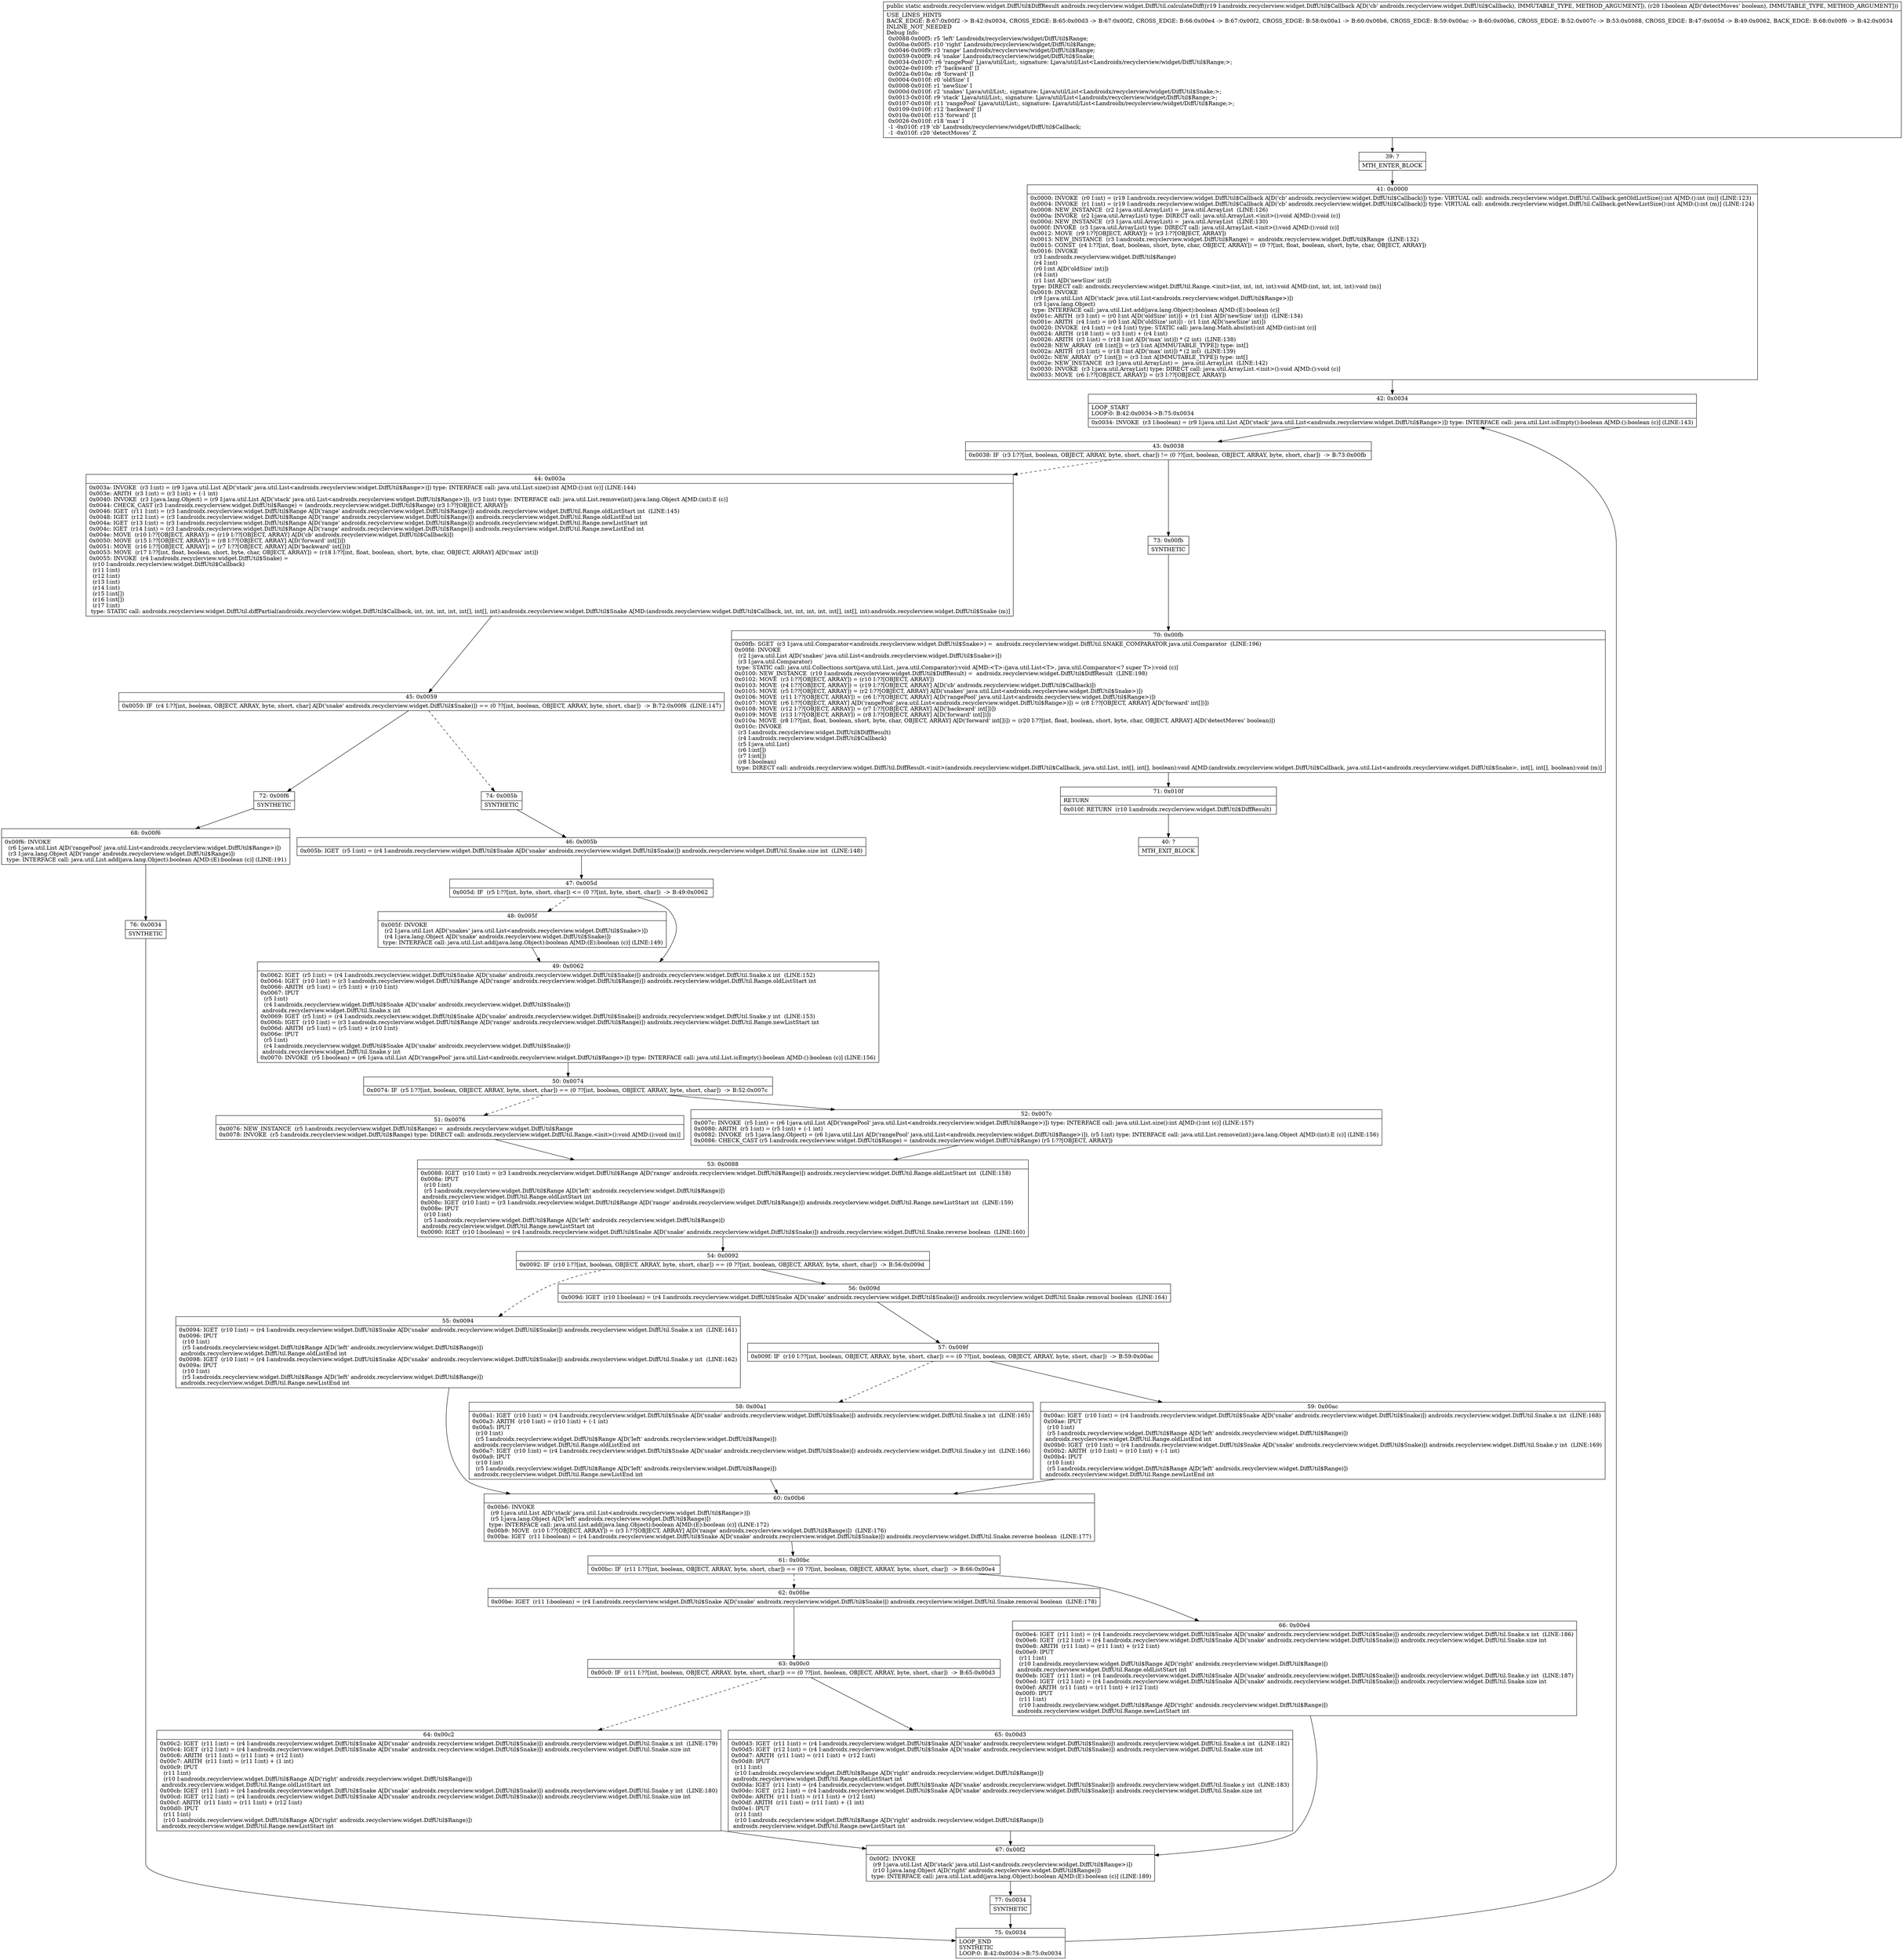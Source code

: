 digraph "CFG forandroidx.recyclerview.widget.DiffUtil.calculateDiff(Landroidx\/recyclerview\/widget\/DiffUtil$Callback;Z)Landroidx\/recyclerview\/widget\/DiffUtil$DiffResult;" {
Node_39 [shape=record,label="{39\:\ ?|MTH_ENTER_BLOCK\l}"];
Node_41 [shape=record,label="{41\:\ 0x0000|0x0000: INVOKE  (r0 I:int) = (r19 I:androidx.recyclerview.widget.DiffUtil$Callback A[D('cb' androidx.recyclerview.widget.DiffUtil$Callback)]) type: VIRTUAL call: androidx.recyclerview.widget.DiffUtil.Callback.getOldListSize():int A[MD:():int (m)] (LINE:123)\l0x0004: INVOKE  (r1 I:int) = (r19 I:androidx.recyclerview.widget.DiffUtil$Callback A[D('cb' androidx.recyclerview.widget.DiffUtil$Callback)]) type: VIRTUAL call: androidx.recyclerview.widget.DiffUtil.Callback.getNewListSize():int A[MD:():int (m)] (LINE:124)\l0x0008: NEW_INSTANCE  (r2 I:java.util.ArrayList) =  java.util.ArrayList  (LINE:126)\l0x000a: INVOKE  (r2 I:java.util.ArrayList) type: DIRECT call: java.util.ArrayList.\<init\>():void A[MD:():void (c)]\l0x000d: NEW_INSTANCE  (r3 I:java.util.ArrayList) =  java.util.ArrayList  (LINE:130)\l0x000f: INVOKE  (r3 I:java.util.ArrayList) type: DIRECT call: java.util.ArrayList.\<init\>():void A[MD:():void (c)]\l0x0012: MOVE  (r9 I:??[OBJECT, ARRAY]) = (r3 I:??[OBJECT, ARRAY]) \l0x0013: NEW_INSTANCE  (r3 I:androidx.recyclerview.widget.DiffUtil$Range) =  androidx.recyclerview.widget.DiffUtil$Range  (LINE:132)\l0x0015: CONST  (r4 I:??[int, float, boolean, short, byte, char, OBJECT, ARRAY]) = (0 ??[int, float, boolean, short, byte, char, OBJECT, ARRAY]) \l0x0016: INVOKE  \l  (r3 I:androidx.recyclerview.widget.DiffUtil$Range)\l  (r4 I:int)\l  (r0 I:int A[D('oldSize' int)])\l  (r4 I:int)\l  (r1 I:int A[D('newSize' int)])\l type: DIRECT call: androidx.recyclerview.widget.DiffUtil.Range.\<init\>(int, int, int, int):void A[MD:(int, int, int, int):void (m)]\l0x0019: INVOKE  \l  (r9 I:java.util.List A[D('stack' java.util.List\<androidx.recyclerview.widget.DiffUtil$Range\>)])\l  (r3 I:java.lang.Object)\l type: INTERFACE call: java.util.List.add(java.lang.Object):boolean A[MD:(E):boolean (c)]\l0x001c: ARITH  (r3 I:int) = (r0 I:int A[D('oldSize' int)]) + (r1 I:int A[D('newSize' int)])  (LINE:134)\l0x001e: ARITH  (r4 I:int) = (r0 I:int A[D('oldSize' int)]) \- (r1 I:int A[D('newSize' int)]) \l0x0020: INVOKE  (r4 I:int) = (r4 I:int) type: STATIC call: java.lang.Math.abs(int):int A[MD:(int):int (c)]\l0x0024: ARITH  (r18 I:int) = (r3 I:int) + (r4 I:int) \l0x0026: ARITH  (r3 I:int) = (r18 I:int A[D('max' int)]) * (2 int)  (LINE:138)\l0x0028: NEW_ARRAY  (r8 I:int[]) = (r3 I:int A[IMMUTABLE_TYPE]) type: int[] \l0x002a: ARITH  (r3 I:int) = (r18 I:int A[D('max' int)]) * (2 int)  (LINE:139)\l0x002c: NEW_ARRAY  (r7 I:int[]) = (r3 I:int A[IMMUTABLE_TYPE]) type: int[] \l0x002e: NEW_INSTANCE  (r3 I:java.util.ArrayList) =  java.util.ArrayList  (LINE:142)\l0x0030: INVOKE  (r3 I:java.util.ArrayList) type: DIRECT call: java.util.ArrayList.\<init\>():void A[MD:():void (c)]\l0x0033: MOVE  (r6 I:??[OBJECT, ARRAY]) = (r3 I:??[OBJECT, ARRAY]) \l}"];
Node_42 [shape=record,label="{42\:\ 0x0034|LOOP_START\lLOOP:0: B:42:0x0034\-\>B:75:0x0034\l|0x0034: INVOKE  (r3 I:boolean) = (r9 I:java.util.List A[D('stack' java.util.List\<androidx.recyclerview.widget.DiffUtil$Range\>)]) type: INTERFACE call: java.util.List.isEmpty():boolean A[MD:():boolean (c)] (LINE:143)\l}"];
Node_43 [shape=record,label="{43\:\ 0x0038|0x0038: IF  (r3 I:??[int, boolean, OBJECT, ARRAY, byte, short, char]) != (0 ??[int, boolean, OBJECT, ARRAY, byte, short, char])  \-\> B:73:0x00fb \l}"];
Node_44 [shape=record,label="{44\:\ 0x003a|0x003a: INVOKE  (r3 I:int) = (r9 I:java.util.List A[D('stack' java.util.List\<androidx.recyclerview.widget.DiffUtil$Range\>)]) type: INTERFACE call: java.util.List.size():int A[MD:():int (c)] (LINE:144)\l0x003e: ARITH  (r3 I:int) = (r3 I:int) + (\-1 int) \l0x0040: INVOKE  (r3 I:java.lang.Object) = (r9 I:java.util.List A[D('stack' java.util.List\<androidx.recyclerview.widget.DiffUtil$Range\>)]), (r3 I:int) type: INTERFACE call: java.util.List.remove(int):java.lang.Object A[MD:(int):E (c)]\l0x0044: CHECK_CAST (r3 I:androidx.recyclerview.widget.DiffUtil$Range) = (androidx.recyclerview.widget.DiffUtil$Range) (r3 I:??[OBJECT, ARRAY]) \l0x0046: IGET  (r11 I:int) = (r3 I:androidx.recyclerview.widget.DiffUtil$Range A[D('range' androidx.recyclerview.widget.DiffUtil$Range)]) androidx.recyclerview.widget.DiffUtil.Range.oldListStart int  (LINE:145)\l0x0048: IGET  (r12 I:int) = (r3 I:androidx.recyclerview.widget.DiffUtil$Range A[D('range' androidx.recyclerview.widget.DiffUtil$Range)]) androidx.recyclerview.widget.DiffUtil.Range.oldListEnd int \l0x004a: IGET  (r13 I:int) = (r3 I:androidx.recyclerview.widget.DiffUtil$Range A[D('range' androidx.recyclerview.widget.DiffUtil$Range)]) androidx.recyclerview.widget.DiffUtil.Range.newListStart int \l0x004c: IGET  (r14 I:int) = (r3 I:androidx.recyclerview.widget.DiffUtil$Range A[D('range' androidx.recyclerview.widget.DiffUtil$Range)]) androidx.recyclerview.widget.DiffUtil.Range.newListEnd int \l0x004e: MOVE  (r10 I:??[OBJECT, ARRAY]) = (r19 I:??[OBJECT, ARRAY] A[D('cb' androidx.recyclerview.widget.DiffUtil$Callback)]) \l0x0050: MOVE  (r15 I:??[OBJECT, ARRAY]) = (r8 I:??[OBJECT, ARRAY] A[D('forward' int[])]) \l0x0051: MOVE  (r16 I:??[OBJECT, ARRAY]) = (r7 I:??[OBJECT, ARRAY] A[D('backward' int[])]) \l0x0053: MOVE  (r17 I:??[int, float, boolean, short, byte, char, OBJECT, ARRAY]) = (r18 I:??[int, float, boolean, short, byte, char, OBJECT, ARRAY] A[D('max' int)]) \l0x0055: INVOKE  (r4 I:androidx.recyclerview.widget.DiffUtil$Snake) = \l  (r10 I:androidx.recyclerview.widget.DiffUtil$Callback)\l  (r11 I:int)\l  (r12 I:int)\l  (r13 I:int)\l  (r14 I:int)\l  (r15 I:int[])\l  (r16 I:int[])\l  (r17 I:int)\l type: STATIC call: androidx.recyclerview.widget.DiffUtil.diffPartial(androidx.recyclerview.widget.DiffUtil$Callback, int, int, int, int, int[], int[], int):androidx.recyclerview.widget.DiffUtil$Snake A[MD:(androidx.recyclerview.widget.DiffUtil$Callback, int, int, int, int, int[], int[], int):androidx.recyclerview.widget.DiffUtil$Snake (m)]\l}"];
Node_45 [shape=record,label="{45\:\ 0x0059|0x0059: IF  (r4 I:??[int, boolean, OBJECT, ARRAY, byte, short, char] A[D('snake' androidx.recyclerview.widget.DiffUtil$Snake)]) == (0 ??[int, boolean, OBJECT, ARRAY, byte, short, char])  \-\> B:72:0x00f6  (LINE:147)\l}"];
Node_72 [shape=record,label="{72\:\ 0x00f6|SYNTHETIC\l}"];
Node_68 [shape=record,label="{68\:\ 0x00f6|0x00f6: INVOKE  \l  (r6 I:java.util.List A[D('rangePool' java.util.List\<androidx.recyclerview.widget.DiffUtil$Range\>)])\l  (r3 I:java.lang.Object A[D('range' androidx.recyclerview.widget.DiffUtil$Range)])\l type: INTERFACE call: java.util.List.add(java.lang.Object):boolean A[MD:(E):boolean (c)] (LINE:191)\l}"];
Node_76 [shape=record,label="{76\:\ 0x0034|SYNTHETIC\l}"];
Node_75 [shape=record,label="{75\:\ 0x0034|LOOP_END\lSYNTHETIC\lLOOP:0: B:42:0x0034\-\>B:75:0x0034\l}"];
Node_74 [shape=record,label="{74\:\ 0x005b|SYNTHETIC\l}"];
Node_46 [shape=record,label="{46\:\ 0x005b|0x005b: IGET  (r5 I:int) = (r4 I:androidx.recyclerview.widget.DiffUtil$Snake A[D('snake' androidx.recyclerview.widget.DiffUtil$Snake)]) androidx.recyclerview.widget.DiffUtil.Snake.size int  (LINE:148)\l}"];
Node_47 [shape=record,label="{47\:\ 0x005d|0x005d: IF  (r5 I:??[int, byte, short, char]) \<= (0 ??[int, byte, short, char])  \-\> B:49:0x0062 \l}"];
Node_48 [shape=record,label="{48\:\ 0x005f|0x005f: INVOKE  \l  (r2 I:java.util.List A[D('snakes' java.util.List\<androidx.recyclerview.widget.DiffUtil$Snake\>)])\l  (r4 I:java.lang.Object A[D('snake' androidx.recyclerview.widget.DiffUtil$Snake)])\l type: INTERFACE call: java.util.List.add(java.lang.Object):boolean A[MD:(E):boolean (c)] (LINE:149)\l}"];
Node_49 [shape=record,label="{49\:\ 0x0062|0x0062: IGET  (r5 I:int) = (r4 I:androidx.recyclerview.widget.DiffUtil$Snake A[D('snake' androidx.recyclerview.widget.DiffUtil$Snake)]) androidx.recyclerview.widget.DiffUtil.Snake.x int  (LINE:152)\l0x0064: IGET  (r10 I:int) = (r3 I:androidx.recyclerview.widget.DiffUtil$Range A[D('range' androidx.recyclerview.widget.DiffUtil$Range)]) androidx.recyclerview.widget.DiffUtil.Range.oldListStart int \l0x0066: ARITH  (r5 I:int) = (r5 I:int) + (r10 I:int) \l0x0067: IPUT  \l  (r5 I:int)\l  (r4 I:androidx.recyclerview.widget.DiffUtil$Snake A[D('snake' androidx.recyclerview.widget.DiffUtil$Snake)])\l androidx.recyclerview.widget.DiffUtil.Snake.x int \l0x0069: IGET  (r5 I:int) = (r4 I:androidx.recyclerview.widget.DiffUtil$Snake A[D('snake' androidx.recyclerview.widget.DiffUtil$Snake)]) androidx.recyclerview.widget.DiffUtil.Snake.y int  (LINE:153)\l0x006b: IGET  (r10 I:int) = (r3 I:androidx.recyclerview.widget.DiffUtil$Range A[D('range' androidx.recyclerview.widget.DiffUtil$Range)]) androidx.recyclerview.widget.DiffUtil.Range.newListStart int \l0x006d: ARITH  (r5 I:int) = (r5 I:int) + (r10 I:int) \l0x006e: IPUT  \l  (r5 I:int)\l  (r4 I:androidx.recyclerview.widget.DiffUtil$Snake A[D('snake' androidx.recyclerview.widget.DiffUtil$Snake)])\l androidx.recyclerview.widget.DiffUtil.Snake.y int \l0x0070: INVOKE  (r5 I:boolean) = (r6 I:java.util.List A[D('rangePool' java.util.List\<androidx.recyclerview.widget.DiffUtil$Range\>)]) type: INTERFACE call: java.util.List.isEmpty():boolean A[MD:():boolean (c)] (LINE:156)\l}"];
Node_50 [shape=record,label="{50\:\ 0x0074|0x0074: IF  (r5 I:??[int, boolean, OBJECT, ARRAY, byte, short, char]) == (0 ??[int, boolean, OBJECT, ARRAY, byte, short, char])  \-\> B:52:0x007c \l}"];
Node_51 [shape=record,label="{51\:\ 0x0076|0x0076: NEW_INSTANCE  (r5 I:androidx.recyclerview.widget.DiffUtil$Range) =  androidx.recyclerview.widget.DiffUtil$Range \l0x0078: INVOKE  (r5 I:androidx.recyclerview.widget.DiffUtil$Range) type: DIRECT call: androidx.recyclerview.widget.DiffUtil.Range.\<init\>():void A[MD:():void (m)]\l}"];
Node_53 [shape=record,label="{53\:\ 0x0088|0x0088: IGET  (r10 I:int) = (r3 I:androidx.recyclerview.widget.DiffUtil$Range A[D('range' androidx.recyclerview.widget.DiffUtil$Range)]) androidx.recyclerview.widget.DiffUtil.Range.oldListStart int  (LINE:158)\l0x008a: IPUT  \l  (r10 I:int)\l  (r5 I:androidx.recyclerview.widget.DiffUtil$Range A[D('left' androidx.recyclerview.widget.DiffUtil$Range)])\l androidx.recyclerview.widget.DiffUtil.Range.oldListStart int \l0x008c: IGET  (r10 I:int) = (r3 I:androidx.recyclerview.widget.DiffUtil$Range A[D('range' androidx.recyclerview.widget.DiffUtil$Range)]) androidx.recyclerview.widget.DiffUtil.Range.newListStart int  (LINE:159)\l0x008e: IPUT  \l  (r10 I:int)\l  (r5 I:androidx.recyclerview.widget.DiffUtil$Range A[D('left' androidx.recyclerview.widget.DiffUtil$Range)])\l androidx.recyclerview.widget.DiffUtil.Range.newListStart int \l0x0090: IGET  (r10 I:boolean) = (r4 I:androidx.recyclerview.widget.DiffUtil$Snake A[D('snake' androidx.recyclerview.widget.DiffUtil$Snake)]) androidx.recyclerview.widget.DiffUtil.Snake.reverse boolean  (LINE:160)\l}"];
Node_54 [shape=record,label="{54\:\ 0x0092|0x0092: IF  (r10 I:??[int, boolean, OBJECT, ARRAY, byte, short, char]) == (0 ??[int, boolean, OBJECT, ARRAY, byte, short, char])  \-\> B:56:0x009d \l}"];
Node_55 [shape=record,label="{55\:\ 0x0094|0x0094: IGET  (r10 I:int) = (r4 I:androidx.recyclerview.widget.DiffUtil$Snake A[D('snake' androidx.recyclerview.widget.DiffUtil$Snake)]) androidx.recyclerview.widget.DiffUtil.Snake.x int  (LINE:161)\l0x0096: IPUT  \l  (r10 I:int)\l  (r5 I:androidx.recyclerview.widget.DiffUtil$Range A[D('left' androidx.recyclerview.widget.DiffUtil$Range)])\l androidx.recyclerview.widget.DiffUtil.Range.oldListEnd int \l0x0098: IGET  (r10 I:int) = (r4 I:androidx.recyclerview.widget.DiffUtil$Snake A[D('snake' androidx.recyclerview.widget.DiffUtil$Snake)]) androidx.recyclerview.widget.DiffUtil.Snake.y int  (LINE:162)\l0x009a: IPUT  \l  (r10 I:int)\l  (r5 I:androidx.recyclerview.widget.DiffUtil$Range A[D('left' androidx.recyclerview.widget.DiffUtil$Range)])\l androidx.recyclerview.widget.DiffUtil.Range.newListEnd int \l}"];
Node_60 [shape=record,label="{60\:\ 0x00b6|0x00b6: INVOKE  \l  (r9 I:java.util.List A[D('stack' java.util.List\<androidx.recyclerview.widget.DiffUtil$Range\>)])\l  (r5 I:java.lang.Object A[D('left' androidx.recyclerview.widget.DiffUtil$Range)])\l type: INTERFACE call: java.util.List.add(java.lang.Object):boolean A[MD:(E):boolean (c)] (LINE:172)\l0x00b9: MOVE  (r10 I:??[OBJECT, ARRAY]) = (r3 I:??[OBJECT, ARRAY] A[D('range' androidx.recyclerview.widget.DiffUtil$Range)])  (LINE:176)\l0x00ba: IGET  (r11 I:boolean) = (r4 I:androidx.recyclerview.widget.DiffUtil$Snake A[D('snake' androidx.recyclerview.widget.DiffUtil$Snake)]) androidx.recyclerview.widget.DiffUtil.Snake.reverse boolean  (LINE:177)\l}"];
Node_61 [shape=record,label="{61\:\ 0x00bc|0x00bc: IF  (r11 I:??[int, boolean, OBJECT, ARRAY, byte, short, char]) == (0 ??[int, boolean, OBJECT, ARRAY, byte, short, char])  \-\> B:66:0x00e4 \l}"];
Node_62 [shape=record,label="{62\:\ 0x00be|0x00be: IGET  (r11 I:boolean) = (r4 I:androidx.recyclerview.widget.DiffUtil$Snake A[D('snake' androidx.recyclerview.widget.DiffUtil$Snake)]) androidx.recyclerview.widget.DiffUtil.Snake.removal boolean  (LINE:178)\l}"];
Node_63 [shape=record,label="{63\:\ 0x00c0|0x00c0: IF  (r11 I:??[int, boolean, OBJECT, ARRAY, byte, short, char]) == (0 ??[int, boolean, OBJECT, ARRAY, byte, short, char])  \-\> B:65:0x00d3 \l}"];
Node_64 [shape=record,label="{64\:\ 0x00c2|0x00c2: IGET  (r11 I:int) = (r4 I:androidx.recyclerview.widget.DiffUtil$Snake A[D('snake' androidx.recyclerview.widget.DiffUtil$Snake)]) androidx.recyclerview.widget.DiffUtil.Snake.x int  (LINE:179)\l0x00c4: IGET  (r12 I:int) = (r4 I:androidx.recyclerview.widget.DiffUtil$Snake A[D('snake' androidx.recyclerview.widget.DiffUtil$Snake)]) androidx.recyclerview.widget.DiffUtil.Snake.size int \l0x00c6: ARITH  (r11 I:int) = (r11 I:int) + (r12 I:int) \l0x00c7: ARITH  (r11 I:int) = (r11 I:int) + (1 int) \l0x00c9: IPUT  \l  (r11 I:int)\l  (r10 I:androidx.recyclerview.widget.DiffUtil$Range A[D('right' androidx.recyclerview.widget.DiffUtil$Range)])\l androidx.recyclerview.widget.DiffUtil.Range.oldListStart int \l0x00cb: IGET  (r11 I:int) = (r4 I:androidx.recyclerview.widget.DiffUtil$Snake A[D('snake' androidx.recyclerview.widget.DiffUtil$Snake)]) androidx.recyclerview.widget.DiffUtil.Snake.y int  (LINE:180)\l0x00cd: IGET  (r12 I:int) = (r4 I:androidx.recyclerview.widget.DiffUtil$Snake A[D('snake' androidx.recyclerview.widget.DiffUtil$Snake)]) androidx.recyclerview.widget.DiffUtil.Snake.size int \l0x00cf: ARITH  (r11 I:int) = (r11 I:int) + (r12 I:int) \l0x00d0: IPUT  \l  (r11 I:int)\l  (r10 I:androidx.recyclerview.widget.DiffUtil$Range A[D('right' androidx.recyclerview.widget.DiffUtil$Range)])\l androidx.recyclerview.widget.DiffUtil.Range.newListStart int \l}"];
Node_67 [shape=record,label="{67\:\ 0x00f2|0x00f2: INVOKE  \l  (r9 I:java.util.List A[D('stack' java.util.List\<androidx.recyclerview.widget.DiffUtil$Range\>)])\l  (r10 I:java.lang.Object A[D('right' androidx.recyclerview.widget.DiffUtil$Range)])\l type: INTERFACE call: java.util.List.add(java.lang.Object):boolean A[MD:(E):boolean (c)] (LINE:189)\l}"];
Node_77 [shape=record,label="{77\:\ 0x0034|SYNTHETIC\l}"];
Node_65 [shape=record,label="{65\:\ 0x00d3|0x00d3: IGET  (r11 I:int) = (r4 I:androidx.recyclerview.widget.DiffUtil$Snake A[D('snake' androidx.recyclerview.widget.DiffUtil$Snake)]) androidx.recyclerview.widget.DiffUtil.Snake.x int  (LINE:182)\l0x00d5: IGET  (r12 I:int) = (r4 I:androidx.recyclerview.widget.DiffUtil$Snake A[D('snake' androidx.recyclerview.widget.DiffUtil$Snake)]) androidx.recyclerview.widget.DiffUtil.Snake.size int \l0x00d7: ARITH  (r11 I:int) = (r11 I:int) + (r12 I:int) \l0x00d8: IPUT  \l  (r11 I:int)\l  (r10 I:androidx.recyclerview.widget.DiffUtil$Range A[D('right' androidx.recyclerview.widget.DiffUtil$Range)])\l androidx.recyclerview.widget.DiffUtil.Range.oldListStart int \l0x00da: IGET  (r11 I:int) = (r4 I:androidx.recyclerview.widget.DiffUtil$Snake A[D('snake' androidx.recyclerview.widget.DiffUtil$Snake)]) androidx.recyclerview.widget.DiffUtil.Snake.y int  (LINE:183)\l0x00dc: IGET  (r12 I:int) = (r4 I:androidx.recyclerview.widget.DiffUtil$Snake A[D('snake' androidx.recyclerview.widget.DiffUtil$Snake)]) androidx.recyclerview.widget.DiffUtil.Snake.size int \l0x00de: ARITH  (r11 I:int) = (r11 I:int) + (r12 I:int) \l0x00df: ARITH  (r11 I:int) = (r11 I:int) + (1 int) \l0x00e1: IPUT  \l  (r11 I:int)\l  (r10 I:androidx.recyclerview.widget.DiffUtil$Range A[D('right' androidx.recyclerview.widget.DiffUtil$Range)])\l androidx.recyclerview.widget.DiffUtil.Range.newListStart int \l}"];
Node_66 [shape=record,label="{66\:\ 0x00e4|0x00e4: IGET  (r11 I:int) = (r4 I:androidx.recyclerview.widget.DiffUtil$Snake A[D('snake' androidx.recyclerview.widget.DiffUtil$Snake)]) androidx.recyclerview.widget.DiffUtil.Snake.x int  (LINE:186)\l0x00e6: IGET  (r12 I:int) = (r4 I:androidx.recyclerview.widget.DiffUtil$Snake A[D('snake' androidx.recyclerview.widget.DiffUtil$Snake)]) androidx.recyclerview.widget.DiffUtil.Snake.size int \l0x00e8: ARITH  (r11 I:int) = (r11 I:int) + (r12 I:int) \l0x00e9: IPUT  \l  (r11 I:int)\l  (r10 I:androidx.recyclerview.widget.DiffUtil$Range A[D('right' androidx.recyclerview.widget.DiffUtil$Range)])\l androidx.recyclerview.widget.DiffUtil.Range.oldListStart int \l0x00eb: IGET  (r11 I:int) = (r4 I:androidx.recyclerview.widget.DiffUtil$Snake A[D('snake' androidx.recyclerview.widget.DiffUtil$Snake)]) androidx.recyclerview.widget.DiffUtil.Snake.y int  (LINE:187)\l0x00ed: IGET  (r12 I:int) = (r4 I:androidx.recyclerview.widget.DiffUtil$Snake A[D('snake' androidx.recyclerview.widget.DiffUtil$Snake)]) androidx.recyclerview.widget.DiffUtil.Snake.size int \l0x00ef: ARITH  (r11 I:int) = (r11 I:int) + (r12 I:int) \l0x00f0: IPUT  \l  (r11 I:int)\l  (r10 I:androidx.recyclerview.widget.DiffUtil$Range A[D('right' androidx.recyclerview.widget.DiffUtil$Range)])\l androidx.recyclerview.widget.DiffUtil.Range.newListStart int \l}"];
Node_56 [shape=record,label="{56\:\ 0x009d|0x009d: IGET  (r10 I:boolean) = (r4 I:androidx.recyclerview.widget.DiffUtil$Snake A[D('snake' androidx.recyclerview.widget.DiffUtil$Snake)]) androidx.recyclerview.widget.DiffUtil.Snake.removal boolean  (LINE:164)\l}"];
Node_57 [shape=record,label="{57\:\ 0x009f|0x009f: IF  (r10 I:??[int, boolean, OBJECT, ARRAY, byte, short, char]) == (0 ??[int, boolean, OBJECT, ARRAY, byte, short, char])  \-\> B:59:0x00ac \l}"];
Node_58 [shape=record,label="{58\:\ 0x00a1|0x00a1: IGET  (r10 I:int) = (r4 I:androidx.recyclerview.widget.DiffUtil$Snake A[D('snake' androidx.recyclerview.widget.DiffUtil$Snake)]) androidx.recyclerview.widget.DiffUtil.Snake.x int  (LINE:165)\l0x00a3: ARITH  (r10 I:int) = (r10 I:int) + (\-1 int) \l0x00a5: IPUT  \l  (r10 I:int)\l  (r5 I:androidx.recyclerview.widget.DiffUtil$Range A[D('left' androidx.recyclerview.widget.DiffUtil$Range)])\l androidx.recyclerview.widget.DiffUtil.Range.oldListEnd int \l0x00a7: IGET  (r10 I:int) = (r4 I:androidx.recyclerview.widget.DiffUtil$Snake A[D('snake' androidx.recyclerview.widget.DiffUtil$Snake)]) androidx.recyclerview.widget.DiffUtil.Snake.y int  (LINE:166)\l0x00a9: IPUT  \l  (r10 I:int)\l  (r5 I:androidx.recyclerview.widget.DiffUtil$Range A[D('left' androidx.recyclerview.widget.DiffUtil$Range)])\l androidx.recyclerview.widget.DiffUtil.Range.newListEnd int \l}"];
Node_59 [shape=record,label="{59\:\ 0x00ac|0x00ac: IGET  (r10 I:int) = (r4 I:androidx.recyclerview.widget.DiffUtil$Snake A[D('snake' androidx.recyclerview.widget.DiffUtil$Snake)]) androidx.recyclerview.widget.DiffUtil.Snake.x int  (LINE:168)\l0x00ae: IPUT  \l  (r10 I:int)\l  (r5 I:androidx.recyclerview.widget.DiffUtil$Range A[D('left' androidx.recyclerview.widget.DiffUtil$Range)])\l androidx.recyclerview.widget.DiffUtil.Range.oldListEnd int \l0x00b0: IGET  (r10 I:int) = (r4 I:androidx.recyclerview.widget.DiffUtil$Snake A[D('snake' androidx.recyclerview.widget.DiffUtil$Snake)]) androidx.recyclerview.widget.DiffUtil.Snake.y int  (LINE:169)\l0x00b2: ARITH  (r10 I:int) = (r10 I:int) + (\-1 int) \l0x00b4: IPUT  \l  (r10 I:int)\l  (r5 I:androidx.recyclerview.widget.DiffUtil$Range A[D('left' androidx.recyclerview.widget.DiffUtil$Range)])\l androidx.recyclerview.widget.DiffUtil.Range.newListEnd int \l}"];
Node_52 [shape=record,label="{52\:\ 0x007c|0x007c: INVOKE  (r5 I:int) = (r6 I:java.util.List A[D('rangePool' java.util.List\<androidx.recyclerview.widget.DiffUtil$Range\>)]) type: INTERFACE call: java.util.List.size():int A[MD:():int (c)] (LINE:157)\l0x0080: ARITH  (r5 I:int) = (r5 I:int) + (\-1 int) \l0x0082: INVOKE  (r5 I:java.lang.Object) = (r6 I:java.util.List A[D('rangePool' java.util.List\<androidx.recyclerview.widget.DiffUtil$Range\>)]), (r5 I:int) type: INTERFACE call: java.util.List.remove(int):java.lang.Object A[MD:(int):E (c)] (LINE:156)\l0x0086: CHECK_CAST (r5 I:androidx.recyclerview.widget.DiffUtil$Range) = (androidx.recyclerview.widget.DiffUtil$Range) (r5 I:??[OBJECT, ARRAY]) \l}"];
Node_73 [shape=record,label="{73\:\ 0x00fb|SYNTHETIC\l}"];
Node_70 [shape=record,label="{70\:\ 0x00fb|0x00fb: SGET  (r3 I:java.util.Comparator\<androidx.recyclerview.widget.DiffUtil$Snake\>) =  androidx.recyclerview.widget.DiffUtil.SNAKE_COMPARATOR java.util.Comparator  (LINE:196)\l0x00fd: INVOKE  \l  (r2 I:java.util.List A[D('snakes' java.util.List\<androidx.recyclerview.widget.DiffUtil$Snake\>)])\l  (r3 I:java.util.Comparator)\l type: STATIC call: java.util.Collections.sort(java.util.List, java.util.Comparator):void A[MD:\<T\>:(java.util.List\<T\>, java.util.Comparator\<? super T\>):void (c)]\l0x0100: NEW_INSTANCE  (r10 I:androidx.recyclerview.widget.DiffUtil$DiffResult) =  androidx.recyclerview.widget.DiffUtil$DiffResult  (LINE:198)\l0x0102: MOVE  (r3 I:??[OBJECT, ARRAY]) = (r10 I:??[OBJECT, ARRAY]) \l0x0103: MOVE  (r4 I:??[OBJECT, ARRAY]) = (r19 I:??[OBJECT, ARRAY] A[D('cb' androidx.recyclerview.widget.DiffUtil$Callback)]) \l0x0105: MOVE  (r5 I:??[OBJECT, ARRAY]) = (r2 I:??[OBJECT, ARRAY] A[D('snakes' java.util.List\<androidx.recyclerview.widget.DiffUtil$Snake\>)]) \l0x0106: MOVE  (r11 I:??[OBJECT, ARRAY]) = (r6 I:??[OBJECT, ARRAY] A[D('rangePool' java.util.List\<androidx.recyclerview.widget.DiffUtil$Range\>)]) \l0x0107: MOVE  (r6 I:??[OBJECT, ARRAY] A[D('rangePool' java.util.List\<androidx.recyclerview.widget.DiffUtil$Range\>)]) = (r8 I:??[OBJECT, ARRAY] A[D('forward' int[])]) \l0x0108: MOVE  (r12 I:??[OBJECT, ARRAY]) = (r7 I:??[OBJECT, ARRAY] A[D('backward' int[])]) \l0x0109: MOVE  (r13 I:??[OBJECT, ARRAY]) = (r8 I:??[OBJECT, ARRAY] A[D('forward' int[])]) \l0x010a: MOVE  (r8 I:??[int, float, boolean, short, byte, char, OBJECT, ARRAY] A[D('forward' int[])]) = (r20 I:??[int, float, boolean, short, byte, char, OBJECT, ARRAY] A[D('detectMoves' boolean)]) \l0x010c: INVOKE  \l  (r3 I:androidx.recyclerview.widget.DiffUtil$DiffResult)\l  (r4 I:androidx.recyclerview.widget.DiffUtil$Callback)\l  (r5 I:java.util.List)\l  (r6 I:int[])\l  (r7 I:int[])\l  (r8 I:boolean)\l type: DIRECT call: androidx.recyclerview.widget.DiffUtil.DiffResult.\<init\>(androidx.recyclerview.widget.DiffUtil$Callback, java.util.List, int[], int[], boolean):void A[MD:(androidx.recyclerview.widget.DiffUtil$Callback, java.util.List\<androidx.recyclerview.widget.DiffUtil$Snake\>, int[], int[], boolean):void (m)]\l}"];
Node_71 [shape=record,label="{71\:\ 0x010f|RETURN\l|0x010f: RETURN  (r10 I:androidx.recyclerview.widget.DiffUtil$DiffResult) \l}"];
Node_40 [shape=record,label="{40\:\ ?|MTH_EXIT_BLOCK\l}"];
MethodNode[shape=record,label="{public static androidx.recyclerview.widget.DiffUtil$DiffResult androidx.recyclerview.widget.DiffUtil.calculateDiff((r19 I:androidx.recyclerview.widget.DiffUtil$Callback A[D('cb' androidx.recyclerview.widget.DiffUtil$Callback), IMMUTABLE_TYPE, METHOD_ARGUMENT]), (r20 I:boolean A[D('detectMoves' boolean), IMMUTABLE_TYPE, METHOD_ARGUMENT]))  | USE_LINES_HINTS\lBACK_EDGE: B:67:0x00f2 \-\> B:42:0x0034, CROSS_EDGE: B:65:0x00d3 \-\> B:67:0x00f2, CROSS_EDGE: B:66:0x00e4 \-\> B:67:0x00f2, CROSS_EDGE: B:58:0x00a1 \-\> B:60:0x00b6, CROSS_EDGE: B:59:0x00ac \-\> B:60:0x00b6, CROSS_EDGE: B:52:0x007c \-\> B:53:0x0088, CROSS_EDGE: B:47:0x005d \-\> B:49:0x0062, BACK_EDGE: B:68:0x00f6 \-\> B:42:0x0034\lINLINE_NOT_NEEDED\lDebug Info:\l  0x0088\-0x00f5: r5 'left' Landroidx\/recyclerview\/widget\/DiffUtil$Range;\l  0x00ba\-0x00f5: r10 'right' Landroidx\/recyclerview\/widget\/DiffUtil$Range;\l  0x0046\-0x00f9: r3 'range' Landroidx\/recyclerview\/widget\/DiffUtil$Range;\l  0x0059\-0x00f9: r4 'snake' Landroidx\/recyclerview\/widget\/DiffUtil$Snake;\l  0x0034\-0x0107: r6 'rangePool' Ljava\/util\/List;, signature: Ljava\/util\/List\<Landroidx\/recyclerview\/widget\/DiffUtil$Range;\>;\l  0x002e\-0x0109: r7 'backward' [I\l  0x002a\-0x010a: r8 'forward' [I\l  0x0004\-0x010f: r0 'oldSize' I\l  0x0008\-0x010f: r1 'newSize' I\l  0x000d\-0x010f: r2 'snakes' Ljava\/util\/List;, signature: Ljava\/util\/List\<Landroidx\/recyclerview\/widget\/DiffUtil$Snake;\>;\l  0x0013\-0x010f: r9 'stack' Ljava\/util\/List;, signature: Ljava\/util\/List\<Landroidx\/recyclerview\/widget\/DiffUtil$Range;\>;\l  0x0107\-0x010f: r11 'rangePool' Ljava\/util\/List;, signature: Ljava\/util\/List\<Landroidx\/recyclerview\/widget\/DiffUtil$Range;\>;\l  0x0109\-0x010f: r12 'backward' [I\l  0x010a\-0x010f: r13 'forward' [I\l  0x0026\-0x010f: r18 'max' I\l  \-1 \-0x010f: r19 'cb' Landroidx\/recyclerview\/widget\/DiffUtil$Callback;\l  \-1 \-0x010f: r20 'detectMoves' Z\l}"];
MethodNode -> Node_39;Node_39 -> Node_41;
Node_41 -> Node_42;
Node_42 -> Node_43;
Node_43 -> Node_44[style=dashed];
Node_43 -> Node_73;
Node_44 -> Node_45;
Node_45 -> Node_72;
Node_45 -> Node_74[style=dashed];
Node_72 -> Node_68;
Node_68 -> Node_76;
Node_76 -> Node_75;
Node_75 -> Node_42;
Node_74 -> Node_46;
Node_46 -> Node_47;
Node_47 -> Node_48[style=dashed];
Node_47 -> Node_49;
Node_48 -> Node_49;
Node_49 -> Node_50;
Node_50 -> Node_51[style=dashed];
Node_50 -> Node_52;
Node_51 -> Node_53;
Node_53 -> Node_54;
Node_54 -> Node_55[style=dashed];
Node_54 -> Node_56;
Node_55 -> Node_60;
Node_60 -> Node_61;
Node_61 -> Node_62[style=dashed];
Node_61 -> Node_66;
Node_62 -> Node_63;
Node_63 -> Node_64[style=dashed];
Node_63 -> Node_65;
Node_64 -> Node_67;
Node_67 -> Node_77;
Node_77 -> Node_75;
Node_65 -> Node_67;
Node_66 -> Node_67;
Node_56 -> Node_57;
Node_57 -> Node_58[style=dashed];
Node_57 -> Node_59;
Node_58 -> Node_60;
Node_59 -> Node_60;
Node_52 -> Node_53;
Node_73 -> Node_70;
Node_70 -> Node_71;
Node_71 -> Node_40;
}

